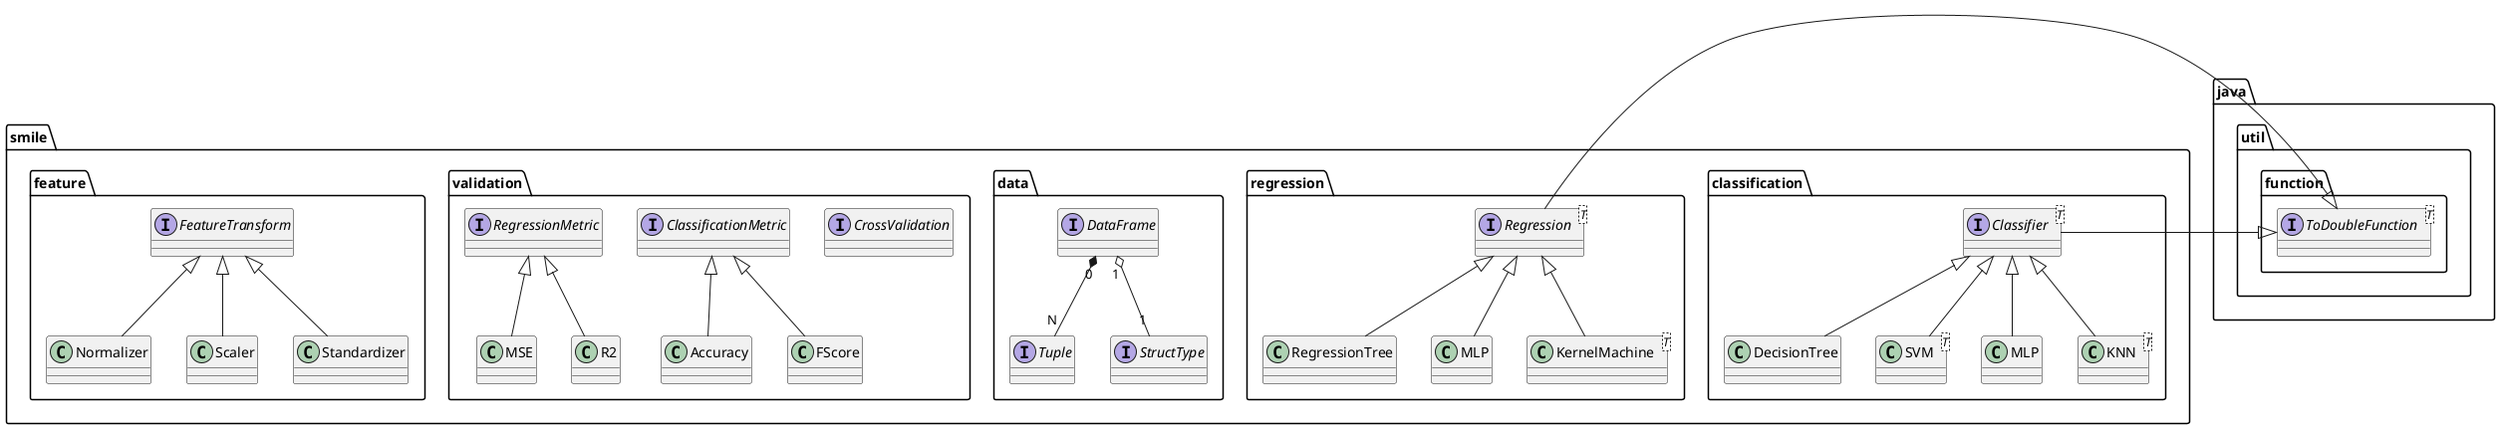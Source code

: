 @startuml
package smile.classification {
  interface Classifier<T>

  class DecisionTree
  class SVM<T>
  class "MLP" as MLPc
  class KNN<T>

  Classifier <|-- SVM
  Classifier <|-- MLPc
  Classifier <|-- KNN
  Classifier <|-- DecisionTree
}

package java.util.function {
  interface ToDoubleFunction<T>
}

package smile.regression {
  interface Regression<T>

  class RegressionTree
  class "MLP" as MLPr
  class "KernelMachine<T>" as KMr

  Regression <|-- RegressionTree
  Regression <|-- MLPr
  Regression <|-- KMr
}

Classifier -right-|>  ToDoubleFunction
Regression -left-|>  ToDoubleFunction

'smile.classification -[hidden]right- java.util.function
'java.util.function -[hidden]right- smile.regression

package smile.data {
  interface DataFrame
  interface Tuple
  interface StructType

  DataFrame "1" o-- "1" StructType
  DataFrame "0" *-- "N" Tuple
}

package smile.validation {
  interface CrossValidation

  interface ClassificationMetric
  interface RegressionMetric

  ClassificationMetric <|-- Accuracy
  ClassificationMetric <|-- FScore

  RegressionMetric <|-- MSE
  RegressionMetric <|-- R2
}

package smile.feature {
  interface FeatureTransform

  FeatureTransform <|-- Normalizer
  FeatureTransform <|-- Scaler
  FeatureTransform <|-- Standardizer
}
@enduml
